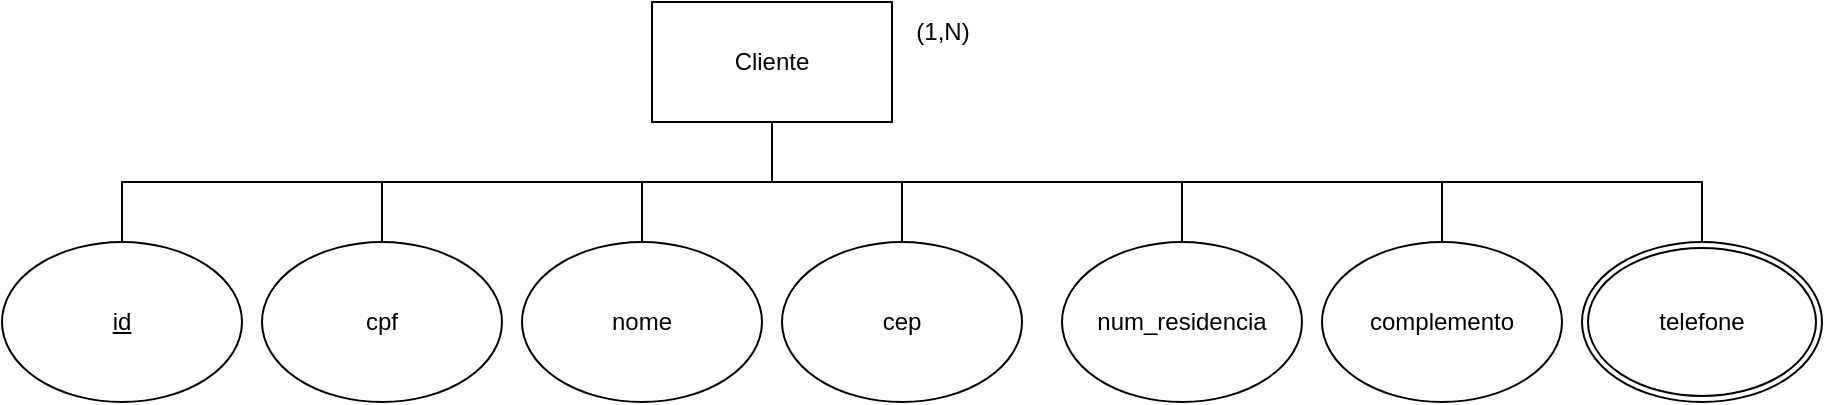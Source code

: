 <mxfile version="20.8.18" type="device"><diagram name="Página-1" id="NqKEcpaSjtECLzr3qSJj"><mxGraphModel dx="2715" dy="608" grid="1" gridSize="10" guides="1" tooltips="1" connect="1" arrows="1" fold="1" page="1" pageScale="1" pageWidth="827" pageHeight="1169" math="0" shadow="0"><root><mxCell id="0"/><mxCell id="1" parent="0"/><mxCell id="M2HLLmRaKFUTByPCkAQB-1" style="edgeStyle=elbowEdgeStyle;rounded=0;orthogonalLoop=1;jettySize=auto;elbow=vertical;html=1;endArrow=none;endFill=0;" edge="1" parent="1" source="M2HLLmRaKFUTByPCkAQB-5" target="M2HLLmRaKFUTByPCkAQB-8"><mxGeometry relative="1" as="geometry"/></mxCell><mxCell id="M2HLLmRaKFUTByPCkAQB-2" style="edgeStyle=elbowEdgeStyle;rounded=0;orthogonalLoop=1;jettySize=auto;elbow=vertical;html=1;endArrow=none;endFill=0;" edge="1" parent="1" source="M2HLLmRaKFUTByPCkAQB-5" target="M2HLLmRaKFUTByPCkAQB-7"><mxGeometry relative="1" as="geometry"/></mxCell><mxCell id="M2HLLmRaKFUTByPCkAQB-3" style="edgeStyle=elbowEdgeStyle;rounded=0;orthogonalLoop=1;jettySize=auto;elbow=vertical;html=1;endArrow=none;endFill=0;" edge="1" parent="1" source="M2HLLmRaKFUTByPCkAQB-5" target="M2HLLmRaKFUTByPCkAQB-6"><mxGeometry relative="1" as="geometry"/></mxCell><mxCell id="M2HLLmRaKFUTByPCkAQB-4" style="edgeStyle=elbowEdgeStyle;rounded=0;orthogonalLoop=1;jettySize=auto;elbow=vertical;html=1;endArrow=none;endFill=0;" edge="1" parent="1" source="M2HLLmRaKFUTByPCkAQB-5" target="M2HLLmRaKFUTByPCkAQB-9"><mxGeometry relative="1" as="geometry"/></mxCell><mxCell id="M2HLLmRaKFUTByPCkAQB-15" style="edgeStyle=orthogonalEdgeStyle;rounded=0;orthogonalLoop=1;jettySize=auto;html=1;endArrow=none;endFill=0;" edge="1" parent="1" source="M2HLLmRaKFUTByPCkAQB-5" target="M2HLLmRaKFUTByPCkAQB-12"><mxGeometry relative="1" as="geometry"/></mxCell><mxCell id="M2HLLmRaKFUTByPCkAQB-16" style="edgeStyle=elbowEdgeStyle;rounded=0;orthogonalLoop=1;jettySize=auto;elbow=vertical;html=1;endArrow=none;endFill=0;" edge="1" parent="1" source="M2HLLmRaKFUTByPCkAQB-5" target="M2HLLmRaKFUTByPCkAQB-13"><mxGeometry relative="1" as="geometry"/></mxCell><mxCell id="M2HLLmRaKFUTByPCkAQB-17" style="edgeStyle=elbowEdgeStyle;rounded=0;orthogonalLoop=1;jettySize=auto;elbow=vertical;html=1;endArrow=none;endFill=0;" edge="1" parent="1" source="M2HLLmRaKFUTByPCkAQB-5" target="M2HLLmRaKFUTByPCkAQB-14"><mxGeometry relative="1" as="geometry"/></mxCell><mxCell id="M2HLLmRaKFUTByPCkAQB-5" value="Cliente" style="rounded=0;whiteSpace=wrap;html=1;" vertex="1" parent="1"><mxGeometry x="-885" y="50" width="120" height="60" as="geometry"/></mxCell><mxCell id="M2HLLmRaKFUTByPCkAQB-6" value="nome" style="ellipse;whiteSpace=wrap;html=1;" vertex="1" parent="1"><mxGeometry x="-950" y="170" width="120" height="80" as="geometry"/></mxCell><mxCell id="M2HLLmRaKFUTByPCkAQB-7" value="cpf" style="ellipse;whiteSpace=wrap;html=1;" vertex="1" parent="1"><mxGeometry x="-1080" y="170" width="120" height="80" as="geometry"/></mxCell><mxCell id="M2HLLmRaKFUTByPCkAQB-8" value="&lt;u&gt;id&lt;/u&gt;" style="ellipse;whiteSpace=wrap;html=1;" vertex="1" parent="1"><mxGeometry x="-1210" y="170" width="120" height="80" as="geometry"/></mxCell><mxCell id="M2HLLmRaKFUTByPCkAQB-9" value="telefone" style="ellipse;shape=doubleEllipse;margin=3;whiteSpace=wrap;html=1;align=center;" vertex="1" parent="1"><mxGeometry x="-420" y="170" width="120" height="80" as="geometry"/></mxCell><mxCell id="M2HLLmRaKFUTByPCkAQB-10" value="(1,N)" style="text;html=1;align=center;verticalAlign=middle;resizable=0;points=[];autosize=1;strokeColor=none;fillColor=none;" vertex="1" parent="1"><mxGeometry x="-765" y="50" width="50" height="30" as="geometry"/></mxCell><mxCell id="M2HLLmRaKFUTByPCkAQB-12" value="cep" style="ellipse;whiteSpace=wrap;html=1;" vertex="1" parent="1"><mxGeometry x="-820" y="170" width="120" height="80" as="geometry"/></mxCell><mxCell id="M2HLLmRaKFUTByPCkAQB-13" value="num_residencia" style="ellipse;whiteSpace=wrap;html=1;" vertex="1" parent="1"><mxGeometry x="-680" y="170" width="120" height="80" as="geometry"/></mxCell><mxCell id="M2HLLmRaKFUTByPCkAQB-14" value="complemento" style="ellipse;whiteSpace=wrap;html=1;" vertex="1" parent="1"><mxGeometry x="-550" y="170" width="120" height="80" as="geometry"/></mxCell></root></mxGraphModel></diagram></mxfile>